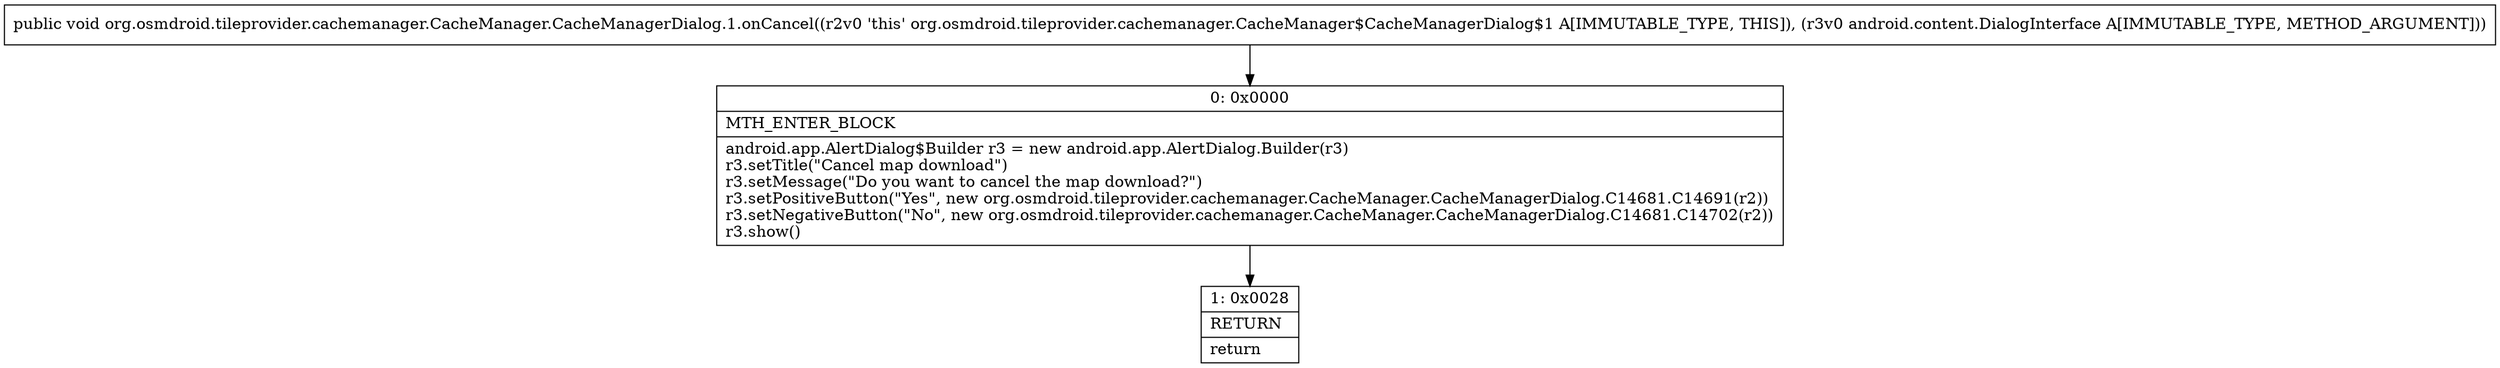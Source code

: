 digraph "CFG fororg.osmdroid.tileprovider.cachemanager.CacheManager.CacheManagerDialog.1.onCancel(Landroid\/content\/DialogInterface;)V" {
Node_0 [shape=record,label="{0\:\ 0x0000|MTH_ENTER_BLOCK\l|android.app.AlertDialog$Builder r3 = new android.app.AlertDialog.Builder(r3)\lr3.setTitle(\"Cancel map download\")\lr3.setMessage(\"Do you want to cancel the map download?\")\lr3.setPositiveButton(\"Yes\", new org.osmdroid.tileprovider.cachemanager.CacheManager.CacheManagerDialog.C14681.C14691(r2))\lr3.setNegativeButton(\"No\", new org.osmdroid.tileprovider.cachemanager.CacheManager.CacheManagerDialog.C14681.C14702(r2))\lr3.show()\l}"];
Node_1 [shape=record,label="{1\:\ 0x0028|RETURN\l|return\l}"];
MethodNode[shape=record,label="{public void org.osmdroid.tileprovider.cachemanager.CacheManager.CacheManagerDialog.1.onCancel((r2v0 'this' org.osmdroid.tileprovider.cachemanager.CacheManager$CacheManagerDialog$1 A[IMMUTABLE_TYPE, THIS]), (r3v0 android.content.DialogInterface A[IMMUTABLE_TYPE, METHOD_ARGUMENT])) }"];
MethodNode -> Node_0;
Node_0 -> Node_1;
}

